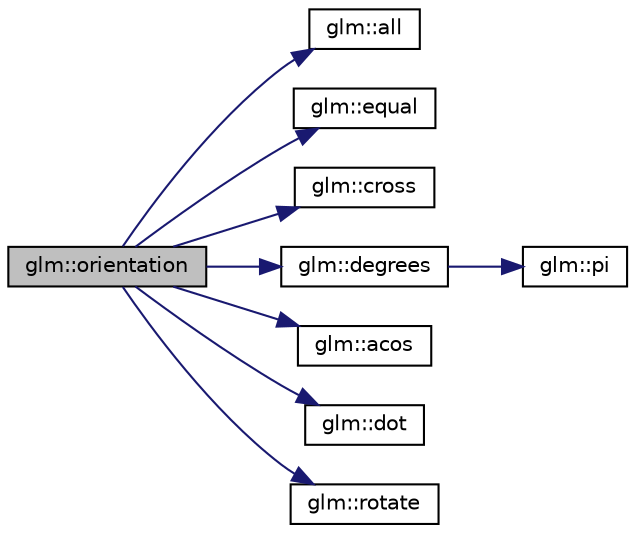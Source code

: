 digraph "glm::orientation"
{
  edge [fontname="Helvetica",fontsize="10",labelfontname="Helvetica",labelfontsize="10"];
  node [fontname="Helvetica",fontsize="10",shape=record];
  rankdir="LR";
  Node1 [label="glm::orientation",height=0.2,width=0.4,color="black", fillcolor="grey75", style="filled", fontcolor="black"];
  Node1 -> Node2 [color="midnightblue",fontsize="10",style="solid"];
  Node2 [label="glm::all",height=0.2,width=0.4,color="black", fillcolor="white", style="filled",URL="$group__core__func__vector__relational.html#gab80f9b30c75030155590e429be597601"];
  Node1 -> Node3 [color="midnightblue",fontsize="10",style="solid"];
  Node3 [label="glm::equal",height=0.2,width=0.4,color="black", fillcolor="white", style="filled",URL="$group__core__func__vector__relational.html#gacd3085108f3505dd5a67f4f6d3a608c2"];
  Node1 -> Node4 [color="midnightblue",fontsize="10",style="solid"];
  Node4 [label="glm::cross",height=0.2,width=0.4,color="black", fillcolor="white", style="filled",URL="$group__core__func__geometric.html#ga15a920c14f06882921757e453426efbe"];
  Node1 -> Node5 [color="midnightblue",fontsize="10",style="solid"];
  Node5 [label="glm::degrees",height=0.2,width=0.4,color="black", fillcolor="white", style="filled",URL="$group__core__func__trigonometric.html#gaf4e5661bd1c993f6090d49e988a4c78a"];
  Node5 -> Node6 [color="midnightblue",fontsize="10",style="solid"];
  Node6 [label="glm::pi",height=0.2,width=0.4,color="black", fillcolor="white", style="filled",URL="$group__gtc__constants.html#gae671930537266a9a650ccb4b88757692"];
  Node1 -> Node7 [color="midnightblue",fontsize="10",style="solid"];
  Node7 [label="glm::acos",height=0.2,width=0.4,color="black", fillcolor="white", style="filled",URL="$group__core__func__trigonometric.html#gac85497ed2e39d4cac4ac32bed4dfc506"];
  Node1 -> Node8 [color="midnightblue",fontsize="10",style="solid"];
  Node8 [label="glm::dot",height=0.2,width=0.4,color="black", fillcolor="white", style="filled",URL="$group__core__func__geometric.html#ga05244a4e222740e5e38abe91fc51df79"];
  Node1 -> Node9 [color="midnightblue",fontsize="10",style="solid"];
  Node9 [label="glm::rotate",height=0.2,width=0.4,color="black", fillcolor="white", style="filled",URL="$group__gtx__rotate__vector.html#ga6e2b5cddfb385e640dfcf1ae7769b910"];
}
